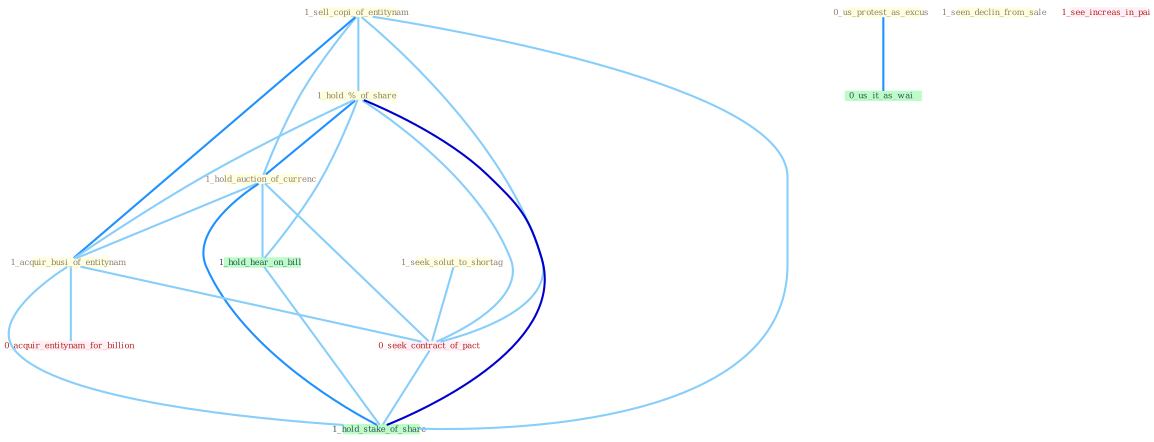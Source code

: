 Graph G{ 
    node
    [shape=polygon,style=filled,width=.5,height=.06,color="#BDFCC9",fixedsize=true,fontsize=4,
    fontcolor="#2f4f4f"];
    {node
    [color="#ffffe0", fontcolor="#8b7d6b"] "1_sell_copi_of_entitynam " "1_seek_solut_to_shortag " "0_us_protest_as_excus " "1_hold_%_of_share " "1_hold_auction_of_currenc " "1_seen_declin_from_sale " "1_acquir_busi_of_entitynam "}
{node [color="#fff0f5", fontcolor="#b22222"] "0_seek_contract_of_pact " "0_acquir_entitynam_for_billion " "1_see_increas_in_pai "}
edge [color="#B0E2FF"];

	"1_sell_copi_of_entitynam " -- "1_hold_%_of_share " [w="1", color="#87cefa" ];
	"1_sell_copi_of_entitynam " -- "1_hold_auction_of_currenc " [w="1", color="#87cefa" ];
	"1_sell_copi_of_entitynam " -- "1_acquir_busi_of_entitynam " [w="2", color="#1e90ff" , len=0.8];
	"1_sell_copi_of_entitynam " -- "0_seek_contract_of_pact " [w="1", color="#87cefa" ];
	"1_sell_copi_of_entitynam " -- "1_hold_stake_of_share " [w="1", color="#87cefa" ];
	"1_seek_solut_to_shortag " -- "0_seek_contract_of_pact " [w="1", color="#87cefa" ];
	"0_us_protest_as_excus " -- "0_us_it_as_wai " [w="2", color="#1e90ff" , len=0.8];
	"1_hold_%_of_share " -- "1_hold_auction_of_currenc " [w="2", color="#1e90ff" , len=0.8];
	"1_hold_%_of_share " -- "1_acquir_busi_of_entitynam " [w="1", color="#87cefa" ];
	"1_hold_%_of_share " -- "0_seek_contract_of_pact " [w="1", color="#87cefa" ];
	"1_hold_%_of_share " -- "1_hold_hear_on_bill " [w="1", color="#87cefa" ];
	"1_hold_%_of_share " -- "1_hold_stake_of_share " [w="3", color="#0000cd" , len=0.6];
	"1_hold_auction_of_currenc " -- "1_acquir_busi_of_entitynam " [w="1", color="#87cefa" ];
	"1_hold_auction_of_currenc " -- "0_seek_contract_of_pact " [w="1", color="#87cefa" ];
	"1_hold_auction_of_currenc " -- "1_hold_hear_on_bill " [w="1", color="#87cefa" ];
	"1_hold_auction_of_currenc " -- "1_hold_stake_of_share " [w="2", color="#1e90ff" , len=0.8];
	"1_acquir_busi_of_entitynam " -- "0_seek_contract_of_pact " [w="1", color="#87cefa" ];
	"1_acquir_busi_of_entitynam " -- "0_acquir_entitynam_for_billion " [w="1", color="#87cefa" ];
	"1_acquir_busi_of_entitynam " -- "1_hold_stake_of_share " [w="1", color="#87cefa" ];
	"0_seek_contract_of_pact " -- "1_hold_stake_of_share " [w="1", color="#87cefa" ];
	"1_hold_hear_on_bill " -- "1_hold_stake_of_share " [w="1", color="#87cefa" ];
}
